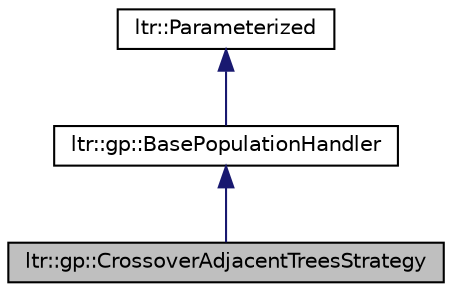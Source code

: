 digraph G
{
  edge [fontname="Helvetica",fontsize="10",labelfontname="Helvetica",labelfontsize="10"];
  node [fontname="Helvetica",fontsize="10",shape=record];
  Node1 [label="ltr::gp::CrossoverAdjacentTreesStrategy",height=0.2,width=0.4,color="black", fillcolor="grey75", style="filled" fontcolor="black"];
  Node2 -> Node1 [dir="back",color="midnightblue",fontsize="10",style="solid",fontname="Helvetica"];
  Node2 [label="ltr::gp::BasePopulationHandler",height=0.2,width=0.4,color="black", fillcolor="white", style="filled",URL="$classltr_1_1gp_1_1_base_population_handler.html"];
  Node3 -> Node2 [dir="back",color="midnightblue",fontsize="10",style="solid",fontname="Helvetica"];
  Node3 [label="ltr::Parameterized",height=0.2,width=0.4,color="black", fillcolor="white", style="filled",URL="$classltr_1_1_parameterized.html"];
}
